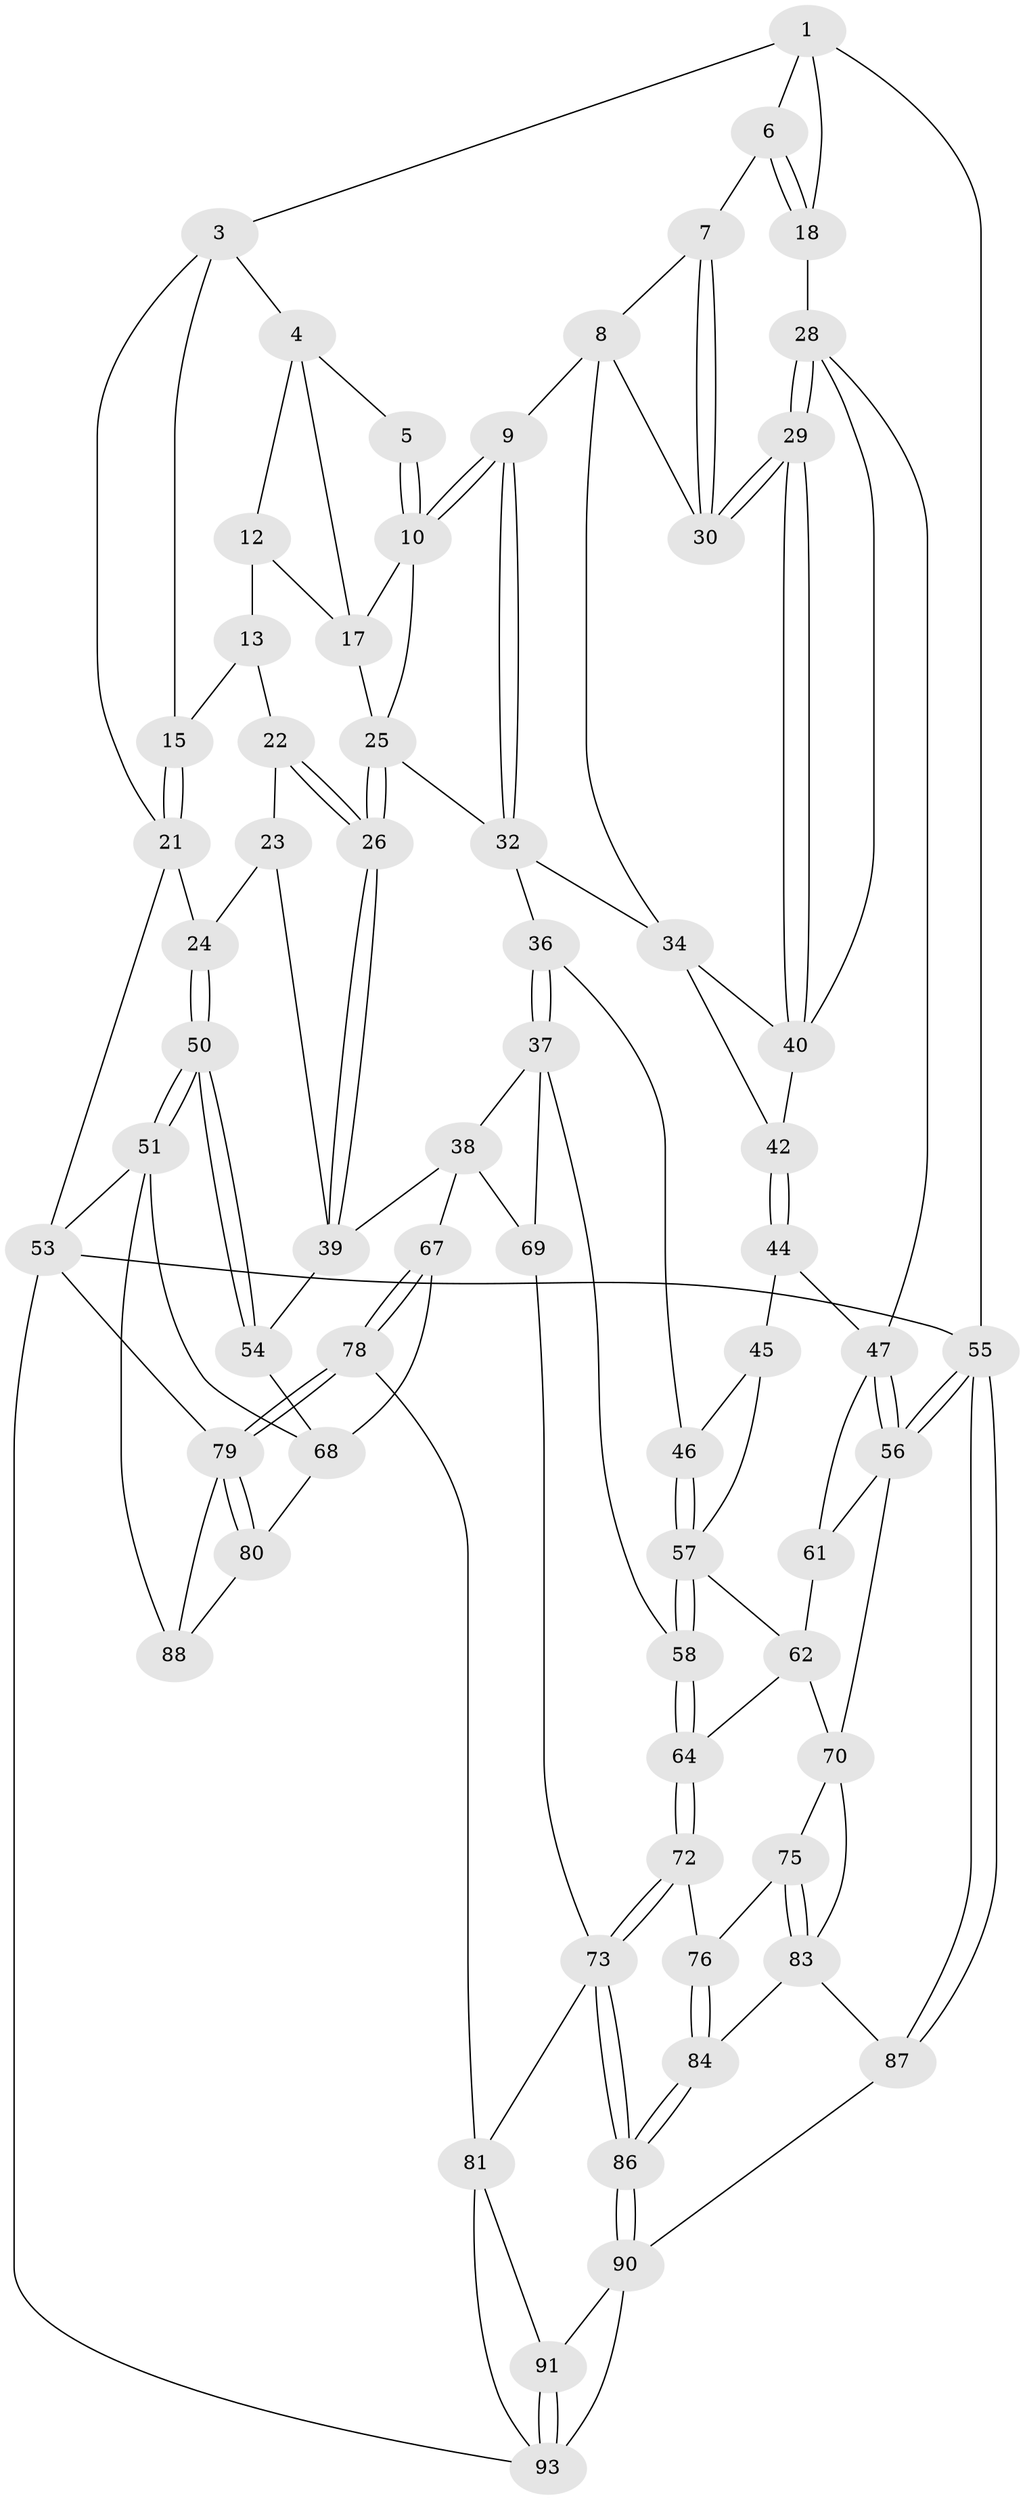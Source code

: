 // Generated by graph-tools (version 1.1) at 2025/52/02/27/25 19:52:44]
// undirected, 66 vertices, 148 edges
graph export_dot {
graph [start="1"]
  node [color=gray90,style=filled];
  1 [pos="+0.8451422188964637+0",super="+2"];
  3 [pos="+0.3262285461812766+0"];
  4 [pos="+0.35404279825880647+0",super="+11"];
  5 [pos="+0.7441519286849803+0"];
  6 [pos="+0.8936896679910256+0.06919365014356496"];
  7 [pos="+0.8165229581690732+0.1664935117107053"];
  8 [pos="+0.7481732996902919+0.17099453165404682",super="+31"];
  9 [pos="+0.6623713621233303+0.15696672743839346"];
  10 [pos="+0.6591292465370794+0.1522326213030102",super="+16"];
  12 [pos="+0.3976194621061542+0.04892312187749887",super="+20"];
  13 [pos="+0.2592728238393896+0.15049325464418853",super="+14"];
  15 [pos="+0.17647785886137266+0.1090489599999242"];
  17 [pos="+0.49690759499940473+0.11916177752537017",super="+19"];
  18 [pos="+1+0.23899491261316008"];
  21 [pos="+0+0.2354642756530994"];
  22 [pos="+0.2242081819257467+0.39273911329448935"];
  23 [pos="+0.09722710788909182+0.3731323575076589"];
  24 [pos="+0+0.2591943219180428"];
  25 [pos="+0.35905927949100347+0.2918864891534065",super="+27"];
  26 [pos="+0.2555926384661054+0.4048669323739559"];
  28 [pos="+1+0.2959517168526042",super="+43"];
  29 [pos="+1+0.2813210556616925"];
  30 [pos="+0.9228455498664679+0.245116088084112"];
  32 [pos="+0.6297524986086392+0.40261702384820364",super="+33"];
  34 [pos="+0.8127562619360111+0.3650293053273549",super="+35"];
  36 [pos="+0.6005821551836246+0.4528416039063406"];
  37 [pos="+0.4717999049624687+0.5188967085458467",super="+59"];
  38 [pos="+0.37919316400995356+0.5491992017953182",super="+66"];
  39 [pos="+0.330631712447091+0.5133314163848509",super="+49"];
  40 [pos="+0.8249375008147675+0.3663028942957746",super="+41"];
  42 [pos="+0.8382568966060016+0.45669571547772514"];
  44 [pos="+0.8644174007173864+0.562522134188488"];
  45 [pos="+0.7509133398826398+0.5491893971481197"];
  46 [pos="+0.6290059460167627+0.4928109943430826"];
  47 [pos="+1+0.4990825649061636",super="+48"];
  50 [pos="+0+0.7616064846122467"];
  51 [pos="+0+0.7735743715053676",super="+52"];
  53 [pos="+0+1",super="+92"];
  54 [pos="+0.08789388363585114+0.6867132247620549"];
  55 [pos="+1+1"];
  56 [pos="+1+0.6752201424659119",super="+65"];
  57 [pos="+0.6555959971727258+0.636446648773255",super="+60"];
  58 [pos="+0.6402225647588003+0.6888749849707607"];
  61 [pos="+0.850102677937459+0.6493570534354552"];
  62 [pos="+0.7870703691084234+0.6780526720083371",super="+63"];
  64 [pos="+0.6665313319086862+0.7232778668383535"];
  67 [pos="+0.3015398204775082+0.7436491315719203"];
  68 [pos="+0.18928030006258154+0.7468766736601183",super="+77"];
  69 [pos="+0.4832176418700163+0.787917457223654"];
  70 [pos="+0.8745478531650562+0.8162489529442453",super="+71"];
  72 [pos="+0.6346442425256026+0.830279420569836"];
  73 [pos="+0.5821896904265592+0.8516999477210284",super="+74"];
  75 [pos="+0.7201243606649146+0.8383564702565803"];
  76 [pos="+0.6855858429737505+0.841762626412163"];
  78 [pos="+0.28917864188863435+0.8953622243797964"];
  79 [pos="+0.27039146295667854+0.8930417064407231",super="+89"];
  80 [pos="+0.17232631265398085+0.8617404412665559"];
  81 [pos="+0.4495393047716408+0.8728814295424414",super="+82"];
  83 [pos="+0.7821253346493098+0.9110078406645898",super="+85"];
  84 [pos="+0.6803959629063288+0.9520169451021472"];
  86 [pos="+0.6140546086424263+1"];
  87 [pos="+1+1"];
  88 [pos="+0.16418608000179+0.8707181534900322"];
  90 [pos="+0.5869264716786372+1",super="+95"];
  91 [pos="+0.45637870287751586+0.8894310587574626"];
  93 [pos="+0.39350211129246965+1",super="+94"];
  1 -- 6;
  1 -- 18;
  1 -- 3;
  1 -- 55;
  3 -- 4;
  3 -- 15;
  3 -- 21;
  4 -- 5;
  4 -- 17;
  4 -- 12;
  5 -- 10;
  5 -- 10;
  6 -- 7;
  6 -- 18;
  6 -- 18;
  7 -- 8;
  7 -- 30;
  7 -- 30;
  8 -- 9;
  8 -- 34;
  8 -- 30;
  9 -- 10;
  9 -- 10;
  9 -- 32;
  9 -- 32;
  10 -- 17;
  10 -- 25;
  12 -- 13 [weight=2];
  12 -- 17;
  13 -- 22;
  13 -- 15;
  15 -- 21;
  15 -- 21;
  17 -- 25;
  18 -- 28;
  21 -- 24;
  21 -- 53;
  22 -- 23;
  22 -- 26;
  22 -- 26;
  23 -- 24;
  23 -- 39;
  24 -- 50;
  24 -- 50;
  25 -- 26;
  25 -- 26;
  25 -- 32;
  26 -- 39;
  26 -- 39;
  28 -- 29;
  28 -- 29;
  28 -- 40;
  28 -- 47;
  29 -- 30;
  29 -- 30;
  29 -- 40;
  29 -- 40;
  32 -- 36;
  32 -- 34;
  34 -- 40;
  34 -- 42;
  36 -- 37;
  36 -- 37;
  36 -- 46;
  37 -- 38;
  37 -- 58;
  37 -- 69;
  38 -- 39;
  38 -- 67;
  38 -- 69;
  39 -- 54;
  40 -- 42;
  42 -- 44;
  42 -- 44;
  44 -- 45;
  44 -- 47;
  45 -- 46;
  45 -- 57;
  46 -- 57;
  46 -- 57;
  47 -- 56;
  47 -- 56;
  47 -- 61;
  50 -- 51;
  50 -- 51;
  50 -- 54;
  50 -- 54;
  51 -- 88;
  51 -- 53;
  51 -- 68;
  53 -- 55;
  53 -- 93;
  53 -- 79;
  54 -- 68;
  55 -- 56;
  55 -- 56;
  55 -- 87;
  55 -- 87;
  56 -- 61;
  56 -- 70;
  57 -- 58;
  57 -- 58;
  57 -- 62;
  58 -- 64;
  58 -- 64;
  61 -- 62;
  62 -- 64;
  62 -- 70;
  64 -- 72;
  64 -- 72;
  67 -- 68;
  67 -- 78;
  67 -- 78;
  68 -- 80;
  69 -- 73;
  70 -- 75;
  70 -- 83;
  72 -- 73;
  72 -- 73;
  72 -- 76;
  73 -- 86;
  73 -- 86;
  73 -- 81;
  75 -- 76;
  75 -- 83;
  75 -- 83;
  76 -- 84;
  76 -- 84;
  78 -- 79;
  78 -- 79;
  78 -- 81;
  79 -- 80;
  79 -- 80;
  79 -- 88;
  80 -- 88;
  81 -- 91;
  81 -- 93;
  83 -- 84;
  83 -- 87;
  84 -- 86;
  84 -- 86;
  86 -- 90;
  86 -- 90;
  87 -- 90;
  90 -- 91;
  90 -- 93;
  91 -- 93;
  91 -- 93;
}
